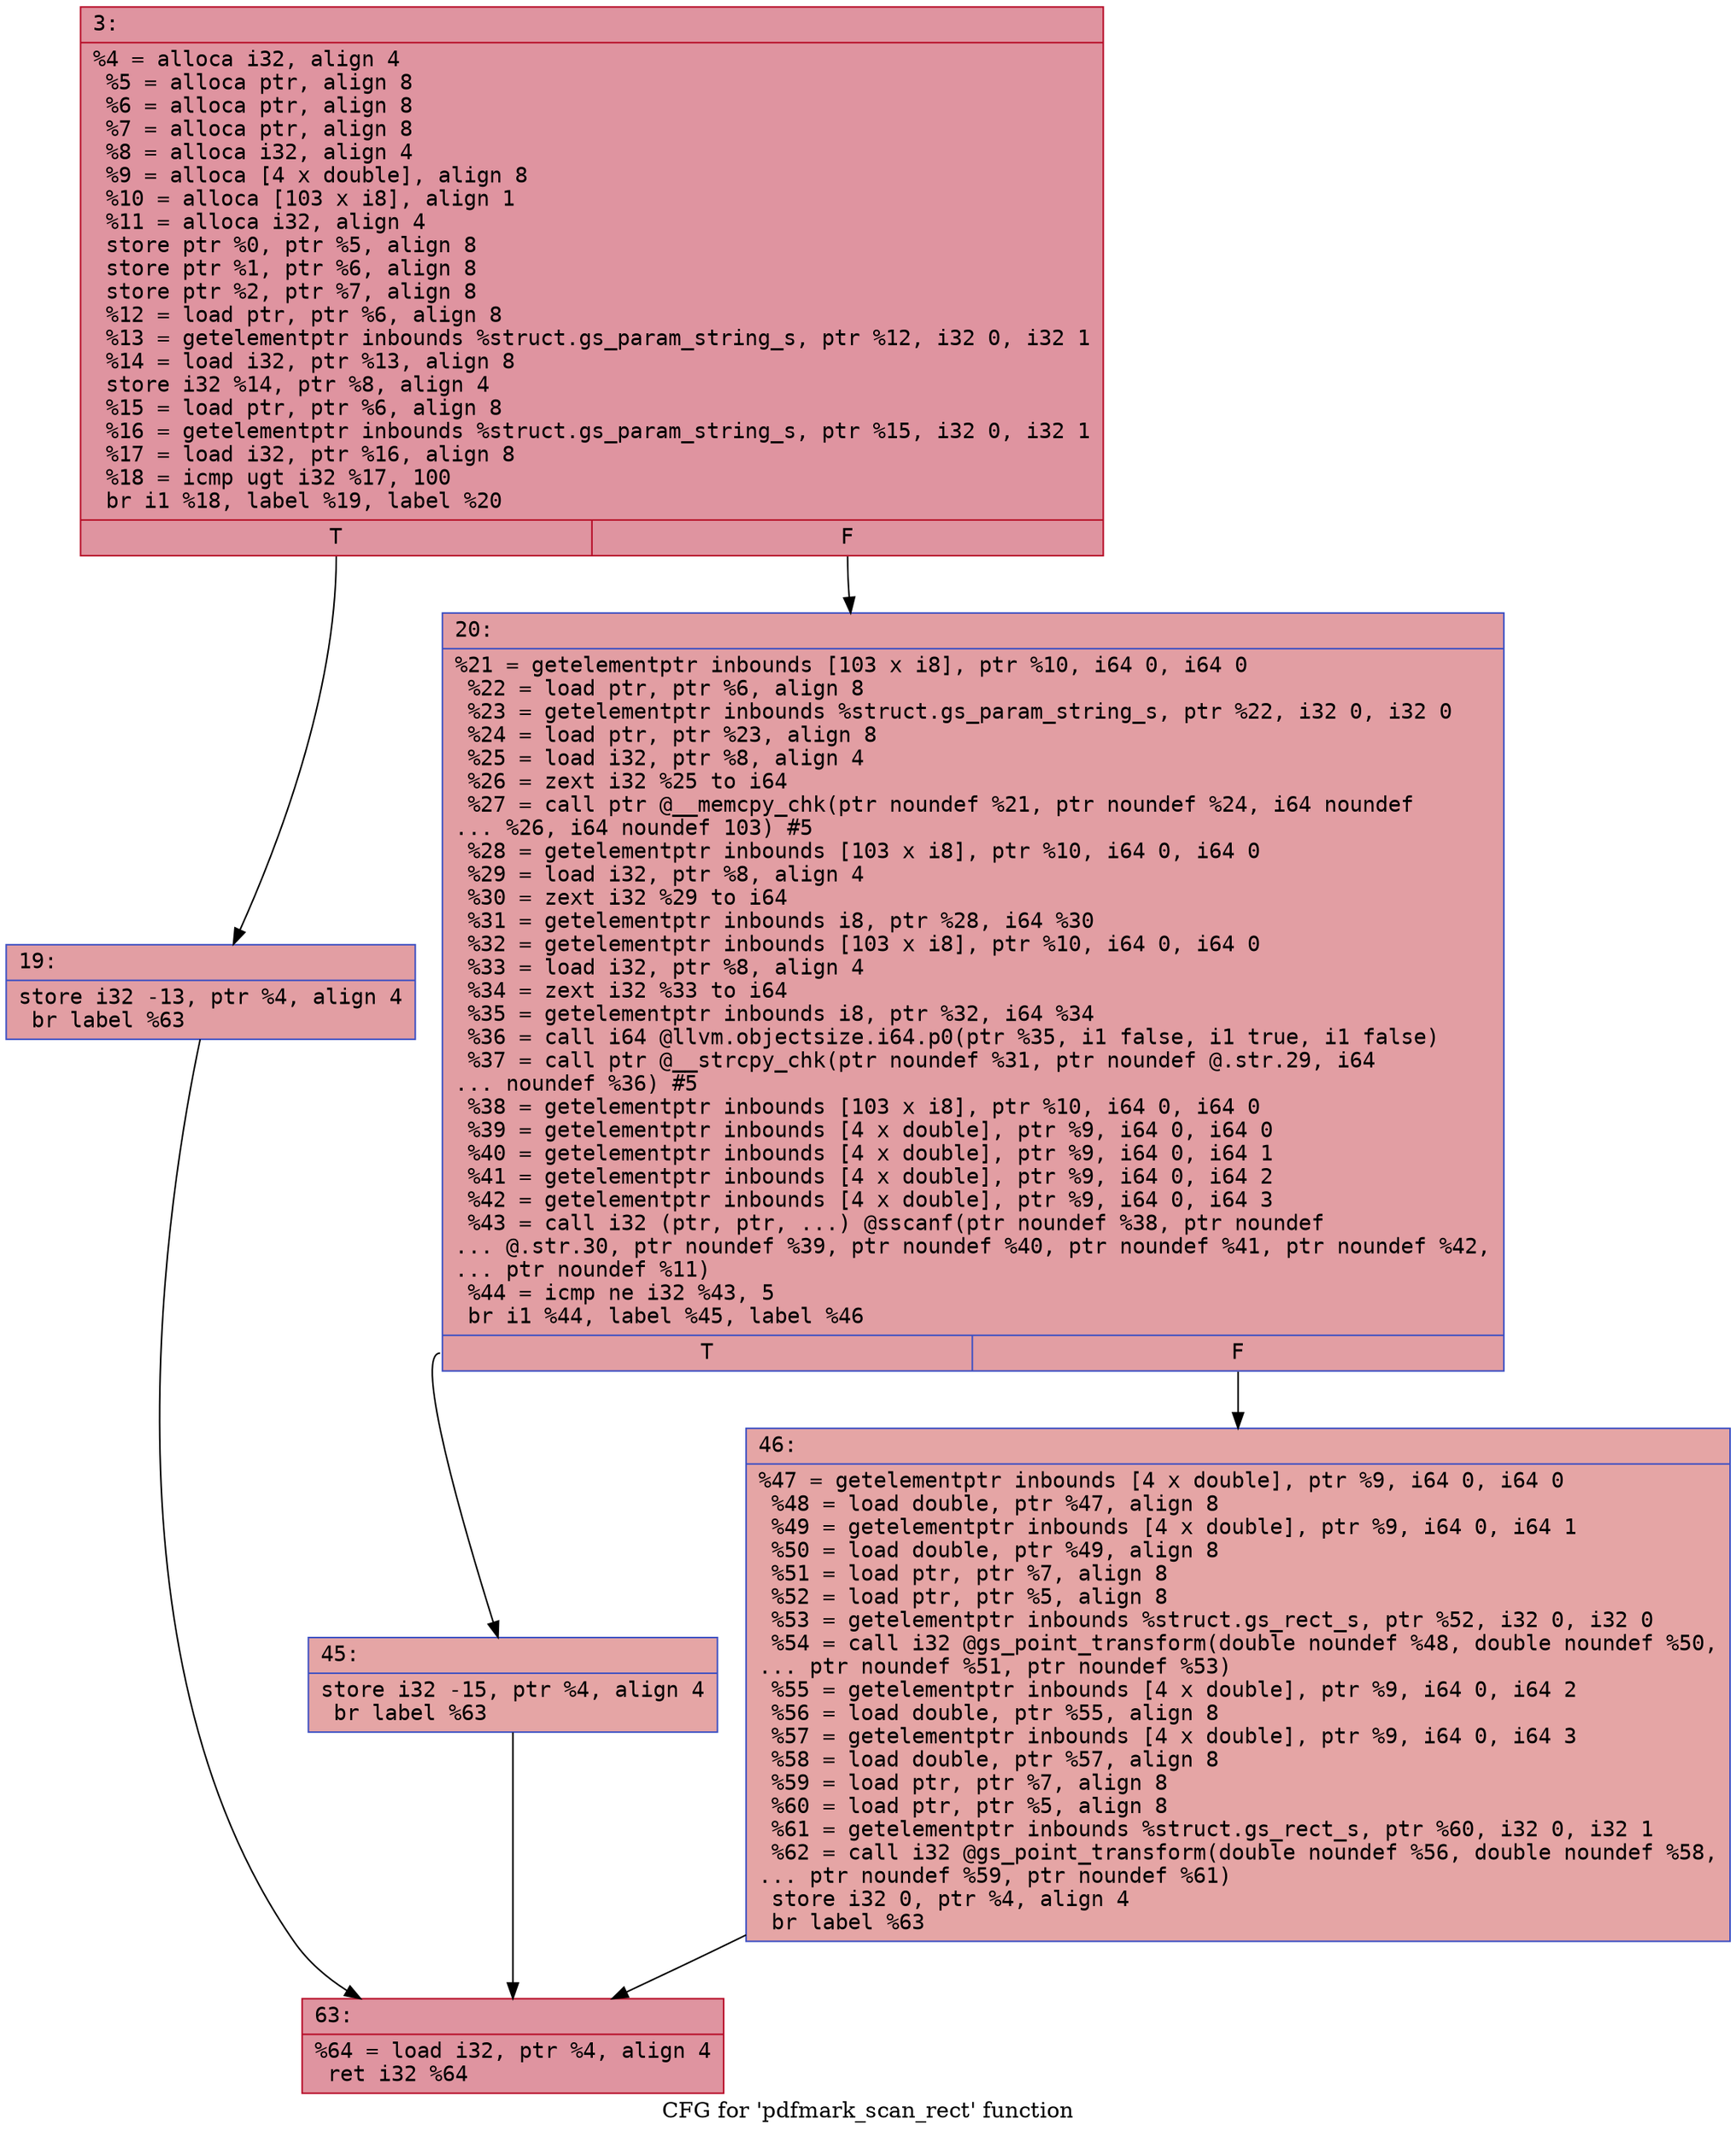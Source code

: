 digraph "CFG for 'pdfmark_scan_rect' function" {
	label="CFG for 'pdfmark_scan_rect' function";

	Node0x600000ff6300 [shape=record,color="#b70d28ff", style=filled, fillcolor="#b70d2870" fontname="Courier",label="{3:\l|  %4 = alloca i32, align 4\l  %5 = alloca ptr, align 8\l  %6 = alloca ptr, align 8\l  %7 = alloca ptr, align 8\l  %8 = alloca i32, align 4\l  %9 = alloca [4 x double], align 8\l  %10 = alloca [103 x i8], align 1\l  %11 = alloca i32, align 4\l  store ptr %0, ptr %5, align 8\l  store ptr %1, ptr %6, align 8\l  store ptr %2, ptr %7, align 8\l  %12 = load ptr, ptr %6, align 8\l  %13 = getelementptr inbounds %struct.gs_param_string_s, ptr %12, i32 0, i32 1\l  %14 = load i32, ptr %13, align 8\l  store i32 %14, ptr %8, align 4\l  %15 = load ptr, ptr %6, align 8\l  %16 = getelementptr inbounds %struct.gs_param_string_s, ptr %15, i32 0, i32 1\l  %17 = load i32, ptr %16, align 8\l  %18 = icmp ugt i32 %17, 100\l  br i1 %18, label %19, label %20\l|{<s0>T|<s1>F}}"];
	Node0x600000ff6300:s0 -> Node0x600000ff6350[tooltip="3 -> 19\nProbability 50.00%" ];
	Node0x600000ff6300:s1 -> Node0x600000ff63a0[tooltip="3 -> 20\nProbability 50.00%" ];
	Node0x600000ff6350 [shape=record,color="#3d50c3ff", style=filled, fillcolor="#be242e70" fontname="Courier",label="{19:\l|  store i32 -13, ptr %4, align 4\l  br label %63\l}"];
	Node0x600000ff6350 -> Node0x600000ff6490[tooltip="19 -> 63\nProbability 100.00%" ];
	Node0x600000ff63a0 [shape=record,color="#3d50c3ff", style=filled, fillcolor="#be242e70" fontname="Courier",label="{20:\l|  %21 = getelementptr inbounds [103 x i8], ptr %10, i64 0, i64 0\l  %22 = load ptr, ptr %6, align 8\l  %23 = getelementptr inbounds %struct.gs_param_string_s, ptr %22, i32 0, i32 0\l  %24 = load ptr, ptr %23, align 8\l  %25 = load i32, ptr %8, align 4\l  %26 = zext i32 %25 to i64\l  %27 = call ptr @__memcpy_chk(ptr noundef %21, ptr noundef %24, i64 noundef\l... %26, i64 noundef 103) #5\l  %28 = getelementptr inbounds [103 x i8], ptr %10, i64 0, i64 0\l  %29 = load i32, ptr %8, align 4\l  %30 = zext i32 %29 to i64\l  %31 = getelementptr inbounds i8, ptr %28, i64 %30\l  %32 = getelementptr inbounds [103 x i8], ptr %10, i64 0, i64 0\l  %33 = load i32, ptr %8, align 4\l  %34 = zext i32 %33 to i64\l  %35 = getelementptr inbounds i8, ptr %32, i64 %34\l  %36 = call i64 @llvm.objectsize.i64.p0(ptr %35, i1 false, i1 true, i1 false)\l  %37 = call ptr @__strcpy_chk(ptr noundef %31, ptr noundef @.str.29, i64\l... noundef %36) #5\l  %38 = getelementptr inbounds [103 x i8], ptr %10, i64 0, i64 0\l  %39 = getelementptr inbounds [4 x double], ptr %9, i64 0, i64 0\l  %40 = getelementptr inbounds [4 x double], ptr %9, i64 0, i64 1\l  %41 = getelementptr inbounds [4 x double], ptr %9, i64 0, i64 2\l  %42 = getelementptr inbounds [4 x double], ptr %9, i64 0, i64 3\l  %43 = call i32 (ptr, ptr, ...) @sscanf(ptr noundef %38, ptr noundef\l... @.str.30, ptr noundef %39, ptr noundef %40, ptr noundef %41, ptr noundef %42,\l... ptr noundef %11)\l  %44 = icmp ne i32 %43, 5\l  br i1 %44, label %45, label %46\l|{<s0>T|<s1>F}}"];
	Node0x600000ff63a0:s0 -> Node0x600000ff63f0[tooltip="20 -> 45\nProbability 50.00%" ];
	Node0x600000ff63a0:s1 -> Node0x600000ff6440[tooltip="20 -> 46\nProbability 50.00%" ];
	Node0x600000ff63f0 [shape=record,color="#3d50c3ff", style=filled, fillcolor="#c5333470" fontname="Courier",label="{45:\l|  store i32 -15, ptr %4, align 4\l  br label %63\l}"];
	Node0x600000ff63f0 -> Node0x600000ff6490[tooltip="45 -> 63\nProbability 100.00%" ];
	Node0x600000ff6440 [shape=record,color="#3d50c3ff", style=filled, fillcolor="#c5333470" fontname="Courier",label="{46:\l|  %47 = getelementptr inbounds [4 x double], ptr %9, i64 0, i64 0\l  %48 = load double, ptr %47, align 8\l  %49 = getelementptr inbounds [4 x double], ptr %9, i64 0, i64 1\l  %50 = load double, ptr %49, align 8\l  %51 = load ptr, ptr %7, align 8\l  %52 = load ptr, ptr %5, align 8\l  %53 = getelementptr inbounds %struct.gs_rect_s, ptr %52, i32 0, i32 0\l  %54 = call i32 @gs_point_transform(double noundef %48, double noundef %50,\l... ptr noundef %51, ptr noundef %53)\l  %55 = getelementptr inbounds [4 x double], ptr %9, i64 0, i64 2\l  %56 = load double, ptr %55, align 8\l  %57 = getelementptr inbounds [4 x double], ptr %9, i64 0, i64 3\l  %58 = load double, ptr %57, align 8\l  %59 = load ptr, ptr %7, align 8\l  %60 = load ptr, ptr %5, align 8\l  %61 = getelementptr inbounds %struct.gs_rect_s, ptr %60, i32 0, i32 1\l  %62 = call i32 @gs_point_transform(double noundef %56, double noundef %58,\l... ptr noundef %59, ptr noundef %61)\l  store i32 0, ptr %4, align 4\l  br label %63\l}"];
	Node0x600000ff6440 -> Node0x600000ff6490[tooltip="46 -> 63\nProbability 100.00%" ];
	Node0x600000ff6490 [shape=record,color="#b70d28ff", style=filled, fillcolor="#b70d2870" fontname="Courier",label="{63:\l|  %64 = load i32, ptr %4, align 4\l  ret i32 %64\l}"];
}
